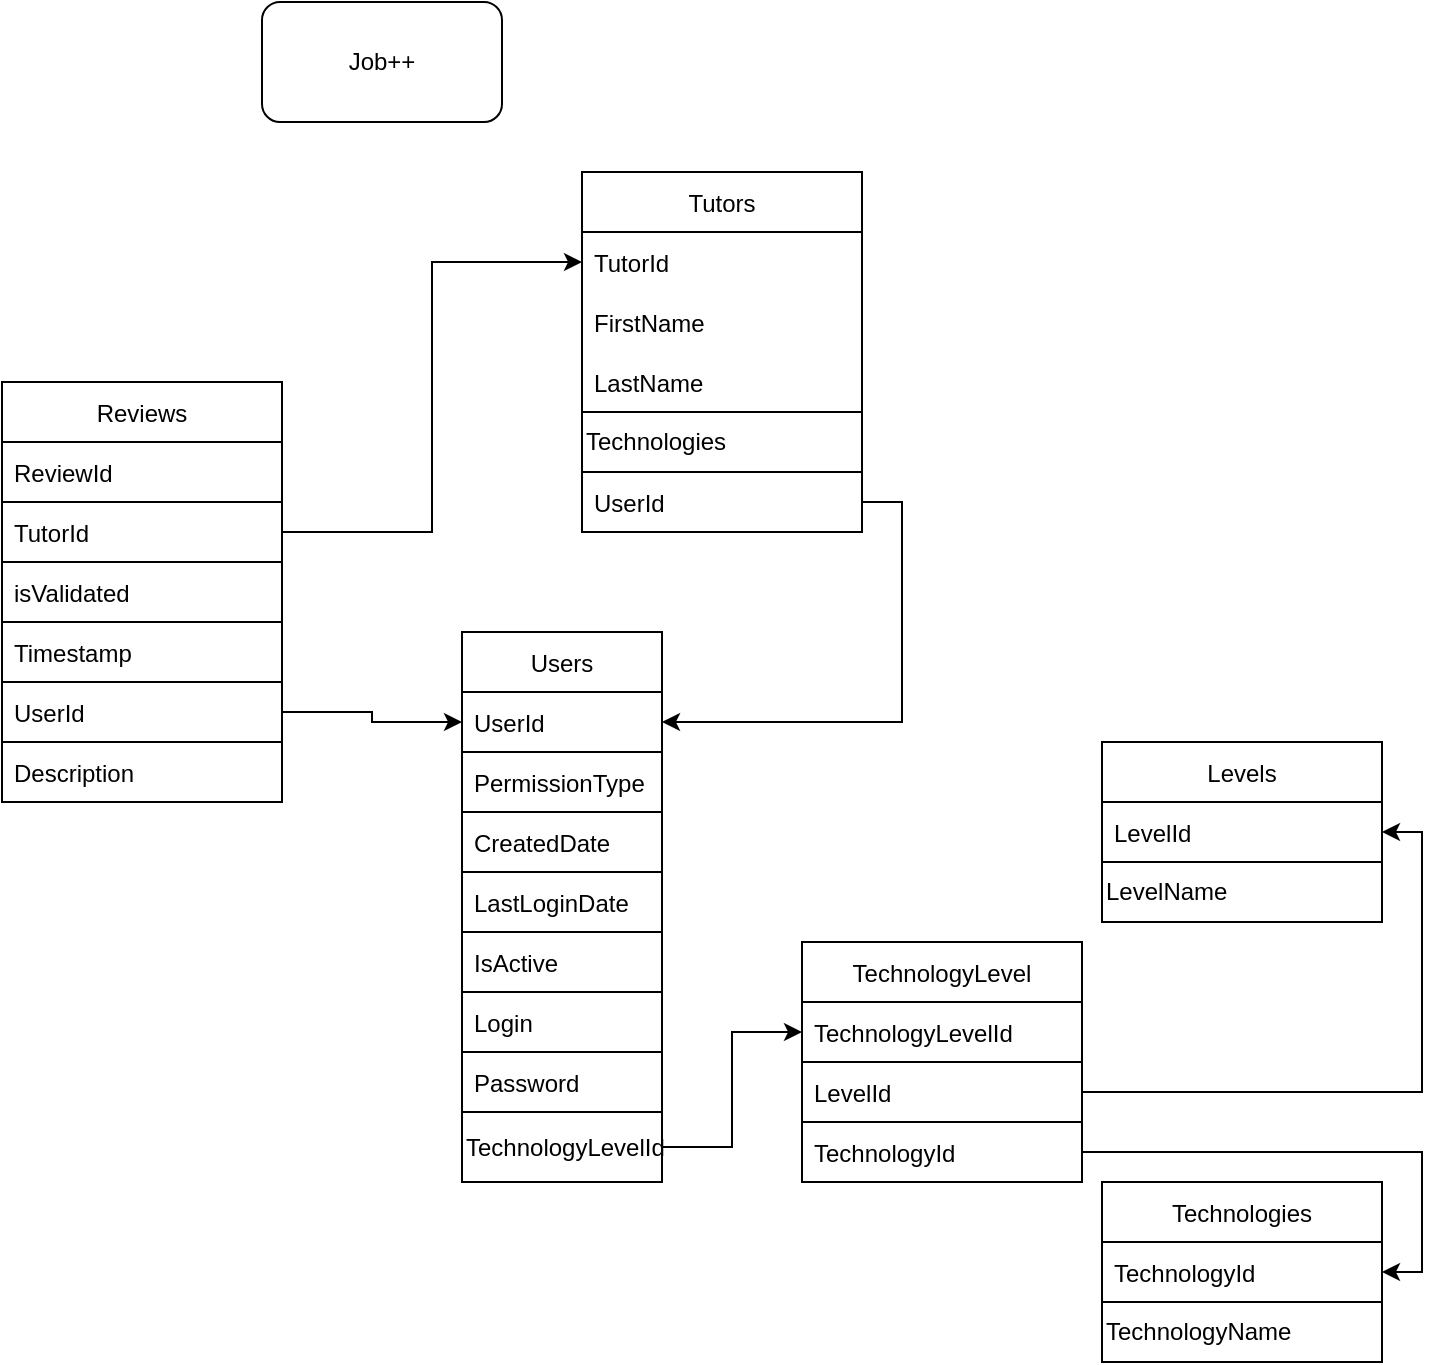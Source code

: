 <mxfile version="20.0.4" type="github">
  <diagram id="wccBdDFyRFkUmfeS-EkB" name="Page-1">
    <mxGraphModel dx="1422" dy="762" grid="1" gridSize="10" guides="1" tooltips="1" connect="1" arrows="1" fold="1" page="1" pageScale="1" pageWidth="827" pageHeight="1169" math="0" shadow="0">
      <root>
        <mxCell id="0" />
        <mxCell id="1" parent="0" />
        <mxCell id="nXmtdxjM0oqpbhqeiXkt-1" value="Tutors" style="swimlane;fontStyle=0;childLayout=stackLayout;horizontal=1;startSize=30;horizontalStack=0;resizeParent=1;resizeParentMax=0;resizeLast=0;collapsible=1;marginBottom=0;fillColor=none;" parent="1" vertex="1">
          <mxGeometry x="330" y="335" width="140" height="180" as="geometry" />
        </mxCell>
        <mxCell id="nXmtdxjM0oqpbhqeiXkt-2" value="TutorId" style="text;strokeColor=none;fillColor=none;align=left;verticalAlign=middle;spacingLeft=4;spacingRight=4;overflow=hidden;points=[[0,0.5],[1,0.5]];portConstraint=eastwest;rotatable=0;" parent="nXmtdxjM0oqpbhqeiXkt-1" vertex="1">
          <mxGeometry y="30" width="140" height="30" as="geometry" />
        </mxCell>
        <mxCell id="nXmtdxjM0oqpbhqeiXkt-3" value="FirstName" style="text;strokeColor=none;fillColor=none;align=left;verticalAlign=middle;spacingLeft=4;spacingRight=4;overflow=hidden;points=[[0,0.5],[1,0.5]];portConstraint=eastwest;rotatable=0;" parent="nXmtdxjM0oqpbhqeiXkt-1" vertex="1">
          <mxGeometry y="60" width="140" height="30" as="geometry" />
        </mxCell>
        <mxCell id="nXmtdxjM0oqpbhqeiXkt-4" value="LastName" style="text;strokeColor=none;fillColor=none;align=left;verticalAlign=middle;spacingLeft=4;spacingRight=4;overflow=hidden;points=[[0,0.5],[1,0.5]];portConstraint=eastwest;rotatable=0;" parent="nXmtdxjM0oqpbhqeiXkt-1" vertex="1">
          <mxGeometry y="90" width="140" height="30" as="geometry" />
        </mxCell>
        <mxCell id="nXmtdxjM0oqpbhqeiXkt-25" value="Technologies" style="rounded=0;whiteSpace=wrap;html=1;align=left;" parent="nXmtdxjM0oqpbhqeiXkt-1" vertex="1">
          <mxGeometry y="120" width="140" height="30" as="geometry" />
        </mxCell>
        <mxCell id="nXmtdxjM0oqpbhqeiXkt-16" value="UserId" style="text;strokeColor=default;fillColor=none;align=left;verticalAlign=middle;spacingLeft=4;spacingRight=4;overflow=hidden;points=[[0,0.5],[1,0.5]];portConstraint=eastwest;rotatable=0;" parent="nXmtdxjM0oqpbhqeiXkt-1" vertex="1">
          <mxGeometry y="150" width="140" height="30" as="geometry" />
        </mxCell>
        <mxCell id="nXmtdxjM0oqpbhqeiXkt-5" value="Users" style="swimlane;fontStyle=0;childLayout=stackLayout;horizontal=1;startSize=30;horizontalStack=0;resizeParent=1;resizeParentMax=0;resizeLast=0;collapsible=1;marginBottom=0;swimlaneLine=1;" parent="1" vertex="1">
          <mxGeometry x="270" y="565" width="100" height="120" as="geometry" />
        </mxCell>
        <mxCell id="nXmtdxjM0oqpbhqeiXkt-6" value="UserId" style="text;strokeColor=none;fillColor=none;align=left;verticalAlign=middle;spacingLeft=4;spacingRight=4;overflow=hidden;points=[[0,0.5],[1,0.5]];portConstraint=eastwest;rotatable=0;" parent="nXmtdxjM0oqpbhqeiXkt-5" vertex="1">
          <mxGeometry y="30" width="100" height="30" as="geometry" />
        </mxCell>
        <mxCell id="nXmtdxjM0oqpbhqeiXkt-7" value="PermissionType" style="text;strokeColor=default;fillColor=none;align=left;verticalAlign=middle;spacingLeft=4;spacingRight=4;overflow=hidden;points=[[0,0.5],[1,0.5]];portConstraint=eastwest;rotatable=0;" parent="nXmtdxjM0oqpbhqeiXkt-5" vertex="1">
          <mxGeometry y="60" width="100" height="30" as="geometry" />
        </mxCell>
        <mxCell id="nXmtdxjM0oqpbhqeiXkt-8" value="CreatedDate" style="text;strokeColor=default;fillColor=none;align=left;verticalAlign=middle;spacingLeft=4;spacingRight=4;overflow=hidden;points=[[0,0.5],[1,0.5]];portConstraint=eastwest;rotatable=0;" parent="nXmtdxjM0oqpbhqeiXkt-5" vertex="1">
          <mxGeometry y="90" width="100" height="30" as="geometry" />
        </mxCell>
        <mxCell id="nXmtdxjM0oqpbhqeiXkt-9" value="Reviews" style="swimlane;fontStyle=0;childLayout=stackLayout;horizontal=1;startSize=30;horizontalStack=0;resizeParent=1;resizeParentMax=0;resizeLast=0;collapsible=1;marginBottom=0;" parent="1" vertex="1">
          <mxGeometry x="40" y="440" width="140" height="120" as="geometry" />
        </mxCell>
        <mxCell id="nXmtdxjM0oqpbhqeiXkt-10" value="ReviewId" style="text;strokeColor=none;fillColor=none;align=left;verticalAlign=middle;spacingLeft=4;spacingRight=4;overflow=hidden;points=[[0,0.5],[1,0.5]];portConstraint=eastwest;rotatable=0;" parent="nXmtdxjM0oqpbhqeiXkt-9" vertex="1">
          <mxGeometry y="30" width="140" height="30" as="geometry" />
        </mxCell>
        <mxCell id="nXmtdxjM0oqpbhqeiXkt-11" value="TutorId" style="text;strokeColor=default;fillColor=none;align=left;verticalAlign=middle;spacingLeft=4;spacingRight=4;overflow=hidden;points=[[0,0.5],[1,0.5]];portConstraint=eastwest;rotatable=0;" parent="nXmtdxjM0oqpbhqeiXkt-9" vertex="1">
          <mxGeometry y="60" width="140" height="30" as="geometry" />
        </mxCell>
        <mxCell id="nXmtdxjM0oqpbhqeiXkt-12" value="isValidated" style="text;strokeColor=none;fillColor=none;align=left;verticalAlign=middle;spacingLeft=4;spacingRight=4;overflow=hidden;points=[[0,0.5],[1,0.5]];portConstraint=eastwest;rotatable=0;" parent="nXmtdxjM0oqpbhqeiXkt-9" vertex="1">
          <mxGeometry y="90" width="140" height="30" as="geometry" />
        </mxCell>
        <mxCell id="nXmtdxjM0oqpbhqeiXkt-13" value="LastLoginDate" style="text;strokeColor=default;fillColor=none;align=left;verticalAlign=middle;spacingLeft=4;spacingRight=4;overflow=hidden;points=[[0,0.5],[1,0.5]];portConstraint=eastwest;rotatable=0;rounded=0;" parent="1" vertex="1">
          <mxGeometry x="270" y="685" width="100" height="30" as="geometry" />
        </mxCell>
        <mxCell id="nXmtdxjM0oqpbhqeiXkt-14" value="IsActive" style="text;strokeColor=default;fillColor=none;align=left;verticalAlign=middle;spacingLeft=4;spacingRight=4;overflow=hidden;points=[[0,0.5],[1,0.5]];portConstraint=eastwest;rotatable=0;" parent="1" vertex="1">
          <mxGeometry x="270" y="715" width="100" height="30" as="geometry" />
        </mxCell>
        <mxCell id="nXmtdxjM0oqpbhqeiXkt-15" style="edgeStyle=orthogonalEdgeStyle;rounded=0;orthogonalLoop=1;jettySize=auto;html=1;exitX=1;exitY=0.5;exitDx=0;exitDy=0;entryX=1;entryY=0.5;entryDx=0;entryDy=0;" parent="1" source="nXmtdxjM0oqpbhqeiXkt-16" target="nXmtdxjM0oqpbhqeiXkt-6" edge="1">
          <mxGeometry relative="1" as="geometry" />
        </mxCell>
        <mxCell id="nXmtdxjM0oqpbhqeiXkt-17" style="edgeStyle=orthogonalEdgeStyle;rounded=0;orthogonalLoop=1;jettySize=auto;html=1;exitX=1;exitY=0.5;exitDx=0;exitDy=0;entryX=0;entryY=0.5;entryDx=0;entryDy=0;" parent="1" source="nXmtdxjM0oqpbhqeiXkt-11" target="nXmtdxjM0oqpbhqeiXkt-2" edge="1">
          <mxGeometry relative="1" as="geometry" />
        </mxCell>
        <mxCell id="nXmtdxjM0oqpbhqeiXkt-18" value="Timestamp" style="text;strokeColor=default;fillColor=none;align=left;verticalAlign=middle;spacingLeft=4;spacingRight=4;overflow=hidden;points=[[0,0.5],[1,0.5]];portConstraint=eastwest;rotatable=0;" parent="1" vertex="1">
          <mxGeometry x="40" y="560" width="140" height="30" as="geometry" />
        </mxCell>
        <mxCell id="nXmtdxjM0oqpbhqeiXkt-19" value="Description" style="text;strokeColor=default;fillColor=none;align=left;verticalAlign=middle;spacingLeft=4;spacingRight=4;overflow=hidden;points=[[0,0.5],[1,0.5]];portConstraint=eastwest;rotatable=0;" parent="1" vertex="1">
          <mxGeometry x="40" y="620" width="140" height="30" as="geometry" />
        </mxCell>
        <mxCell id="nXmtdxjM0oqpbhqeiXkt-20" style="edgeStyle=orthogonalEdgeStyle;rounded=0;orthogonalLoop=1;jettySize=auto;html=1;exitX=1;exitY=0.5;exitDx=0;exitDy=0;entryX=0;entryY=0.5;entryDx=0;entryDy=0;" parent="1" source="nXmtdxjM0oqpbhqeiXkt-21" target="nXmtdxjM0oqpbhqeiXkt-6" edge="1">
          <mxGeometry relative="1" as="geometry" />
        </mxCell>
        <mxCell id="nXmtdxjM0oqpbhqeiXkt-21" value="UserId" style="text;strokeColor=default;fillColor=none;align=left;verticalAlign=middle;spacingLeft=4;spacingRight=4;overflow=hidden;points=[[0,0.5],[1,0.5]];portConstraint=eastwest;rotatable=0;" parent="1" vertex="1">
          <mxGeometry x="40" y="590" width="140" height="30" as="geometry" />
        </mxCell>
        <mxCell id="nXmtdxjM0oqpbhqeiXkt-22" value="Login" style="text;strokeColor=default;fillColor=none;align=left;verticalAlign=middle;spacingLeft=4;spacingRight=4;overflow=hidden;points=[[0,0.5],[1,0.5]];portConstraint=eastwest;rotatable=0;" parent="1" vertex="1">
          <mxGeometry x="270" y="745" width="100" height="30" as="geometry" />
        </mxCell>
        <mxCell id="nXmtdxjM0oqpbhqeiXkt-23" value="Password" style="text;strokeColor=default;fillColor=none;align=left;verticalAlign=middle;spacingLeft=4;spacingRight=4;overflow=hidden;points=[[0,0.5],[1,0.5]];portConstraint=eastwest;rotatable=0;" parent="1" vertex="1">
          <mxGeometry x="270" y="775" width="100" height="30" as="geometry" />
        </mxCell>
        <mxCell id="nXmtdxjM0oqpbhqeiXkt-24" value="Job++" style="rounded=1;whiteSpace=wrap;html=1;strokeColor=default;" parent="1" vertex="1">
          <mxGeometry x="170" y="250" width="120" height="60" as="geometry" />
        </mxCell>
        <mxCell id="KpYlYVe4BkuqSwnm_e6h-20" style="edgeStyle=orthogonalEdgeStyle;rounded=0;orthogonalLoop=1;jettySize=auto;html=1;exitX=1;exitY=0.5;exitDx=0;exitDy=0;entryX=0;entryY=0.5;entryDx=0;entryDy=0;" edge="1" parent="1" source="nXmtdxjM0oqpbhqeiXkt-27" target="KpYlYVe4BkuqSwnm_e6h-17">
          <mxGeometry relative="1" as="geometry" />
        </mxCell>
        <mxCell id="nXmtdxjM0oqpbhqeiXkt-27" value="TechnologyLevelId" style="rounded=0;whiteSpace=wrap;html=1;fillColor=none;align=left;" parent="1" vertex="1">
          <mxGeometry x="270" y="805" width="100" height="35" as="geometry" />
        </mxCell>
        <mxCell id="KpYlYVe4BkuqSwnm_e6h-1" value="Technologies" style="swimlane;fontStyle=0;childLayout=stackLayout;horizontal=1;startSize=30;horizontalStack=0;resizeParent=1;resizeParentMax=0;resizeLast=0;collapsible=1;marginBottom=0;fillColor=none;" vertex="1" parent="1">
          <mxGeometry x="590" y="840" width="140" height="90" as="geometry" />
        </mxCell>
        <mxCell id="KpYlYVe4BkuqSwnm_e6h-2" value="TechnologyId" style="text;strokeColor=none;fillColor=none;align=left;verticalAlign=middle;spacingLeft=4;spacingRight=4;overflow=hidden;points=[[0,0.5],[1,0.5]];portConstraint=eastwest;rotatable=0;" vertex="1" parent="KpYlYVe4BkuqSwnm_e6h-1">
          <mxGeometry y="30" width="140" height="30" as="geometry" />
        </mxCell>
        <mxCell id="KpYlYVe4BkuqSwnm_e6h-5" value="TechnologyName" style="rounded=0;whiteSpace=wrap;html=1;align=left;" vertex="1" parent="KpYlYVe4BkuqSwnm_e6h-1">
          <mxGeometry y="60" width="140" height="30" as="geometry" />
        </mxCell>
        <mxCell id="KpYlYVe4BkuqSwnm_e6h-9" value="Levels" style="swimlane;fontStyle=0;childLayout=stackLayout;horizontal=1;startSize=30;horizontalStack=0;resizeParent=1;resizeParentMax=0;resizeLast=0;collapsible=1;marginBottom=0;fillColor=none;" vertex="1" parent="1">
          <mxGeometry x="590" y="620" width="140" height="90" as="geometry" />
        </mxCell>
        <mxCell id="KpYlYVe4BkuqSwnm_e6h-10" value="LevelId" style="text;strokeColor=none;fillColor=none;align=left;verticalAlign=middle;spacingLeft=4;spacingRight=4;overflow=hidden;points=[[0,0.5],[1,0.5]];portConstraint=eastwest;rotatable=0;" vertex="1" parent="KpYlYVe4BkuqSwnm_e6h-9">
          <mxGeometry y="30" width="140" height="30" as="geometry" />
        </mxCell>
        <mxCell id="KpYlYVe4BkuqSwnm_e6h-11" value="LevelName" style="rounded=0;whiteSpace=wrap;html=1;align=left;" vertex="1" parent="KpYlYVe4BkuqSwnm_e6h-9">
          <mxGeometry y="60" width="140" height="30" as="geometry" />
        </mxCell>
        <mxCell id="KpYlYVe4BkuqSwnm_e6h-16" value="TechnologyLevel" style="swimlane;fontStyle=0;childLayout=stackLayout;horizontal=1;startSize=30;horizontalStack=0;resizeParent=1;resizeParentMax=0;resizeLast=0;collapsible=1;marginBottom=0;fillColor=none;" vertex="1" parent="1">
          <mxGeometry x="440" y="720" width="140" height="60" as="geometry" />
        </mxCell>
        <mxCell id="KpYlYVe4BkuqSwnm_e6h-17" value="TechnologyLevelId" style="text;strokeColor=none;fillColor=none;align=left;verticalAlign=middle;spacingLeft=4;spacingRight=4;overflow=hidden;points=[[0,0.5],[1,0.5]];portConstraint=eastwest;rotatable=0;" vertex="1" parent="KpYlYVe4BkuqSwnm_e6h-16">
          <mxGeometry y="30" width="140" height="30" as="geometry" />
        </mxCell>
        <mxCell id="KpYlYVe4BkuqSwnm_e6h-22" style="edgeStyle=orthogonalEdgeStyle;rounded=0;orthogonalLoop=1;jettySize=auto;html=1;exitX=1;exitY=0.5;exitDx=0;exitDy=0;entryX=1;entryY=0.5;entryDx=0;entryDy=0;" edge="1" parent="1" source="KpYlYVe4BkuqSwnm_e6h-19" target="KpYlYVe4BkuqSwnm_e6h-10">
          <mxGeometry relative="1" as="geometry" />
        </mxCell>
        <mxCell id="KpYlYVe4BkuqSwnm_e6h-19" value="LevelId" style="text;strokeColor=default;fillColor=none;align=left;verticalAlign=middle;spacingLeft=4;spacingRight=4;overflow=hidden;points=[[0,0.5],[1,0.5]];portConstraint=eastwest;rotatable=0;" vertex="1" parent="1">
          <mxGeometry x="440" y="780" width="140" height="30" as="geometry" />
        </mxCell>
        <mxCell id="KpYlYVe4BkuqSwnm_e6h-23" style="edgeStyle=orthogonalEdgeStyle;rounded=0;orthogonalLoop=1;jettySize=auto;html=1;exitX=1;exitY=0.5;exitDx=0;exitDy=0;entryX=1;entryY=0.5;entryDx=0;entryDy=0;" edge="1" parent="1" source="KpYlYVe4BkuqSwnm_e6h-21" target="KpYlYVe4BkuqSwnm_e6h-2">
          <mxGeometry relative="1" as="geometry" />
        </mxCell>
        <mxCell id="KpYlYVe4BkuqSwnm_e6h-21" value="TechnologyId" style="text;strokeColor=default;fillColor=none;align=left;verticalAlign=middle;spacingLeft=4;spacingRight=4;overflow=hidden;points=[[0,0.5],[1,0.5]];portConstraint=eastwest;rotatable=0;" vertex="1" parent="1">
          <mxGeometry x="440" y="810" width="140" height="30" as="geometry" />
        </mxCell>
      </root>
    </mxGraphModel>
  </diagram>
</mxfile>

